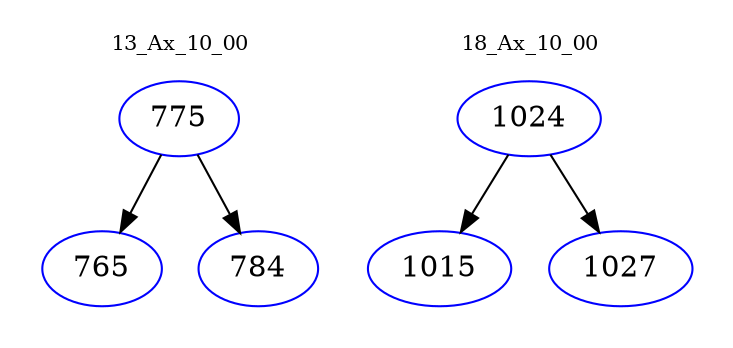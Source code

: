 digraph{
subgraph cluster_0 {
color = white
label = "13_Ax_10_00";
fontsize=10;
T0_775 [label="775", color="blue"]
T0_775 -> T0_765 [color="black"]
T0_765 [label="765", color="blue"]
T0_775 -> T0_784 [color="black"]
T0_784 [label="784", color="blue"]
}
subgraph cluster_1 {
color = white
label = "18_Ax_10_00";
fontsize=10;
T1_1024 [label="1024", color="blue"]
T1_1024 -> T1_1015 [color="black"]
T1_1015 [label="1015", color="blue"]
T1_1024 -> T1_1027 [color="black"]
T1_1027 [label="1027", color="blue"]
}
}
